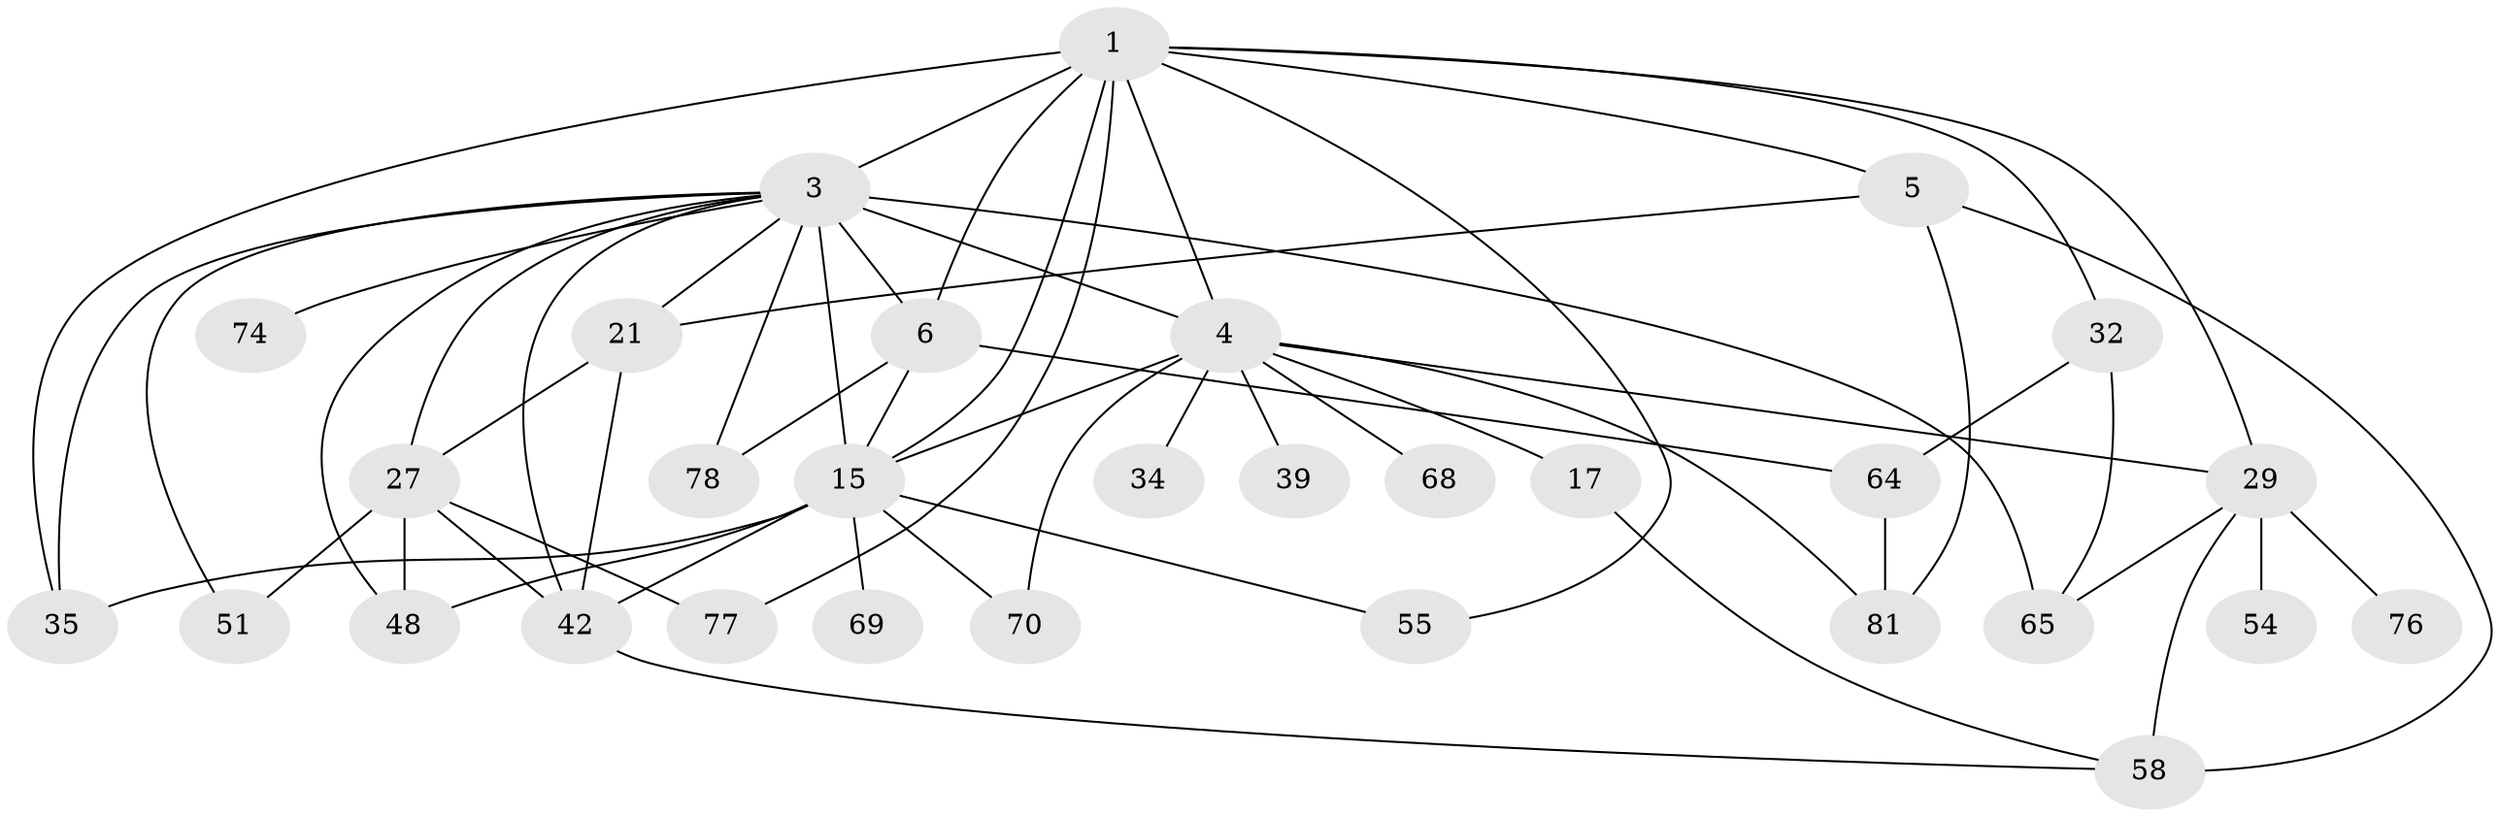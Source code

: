 // original degree distribution, {9: 0.01, 4: 0.09, 8: 0.01, 7: 0.02, 5: 0.06, 3: 0.16, 2: 0.35, 6: 0.05, 1: 0.25}
// Generated by graph-tools (version 1.1) at 2025/16/03/04/25 18:16:49]
// undirected, 30 vertices, 57 edges
graph export_dot {
graph [start="1"]
  node [color=gray90,style=filled];
  1 [super="+8+19+2+91"];
  3 [super="+13+10+7"];
  4 [super="+20+11+25+79+24+12"];
  5 [super="+26+41+16+56"];
  6 [super="+52+14+37"];
  15 [super="+22+28+63+38"];
  17 [super="+23"];
  21 [super="+49+30+73"];
  27 [super="+40+83+96"];
  29 [super="+31+44+95+43"];
  32 [super="+66"];
  34;
  35 [super="+57"];
  39 [super="+72"];
  42 [super="+82+62"];
  48;
  51;
  54;
  55;
  58 [super="+84+59"];
  64 [super="+93"];
  65 [super="+86+71"];
  68;
  69;
  70 [super="+90"];
  74;
  76;
  77 [super="+88"];
  78;
  81;
  1 -- 3 [weight=2];
  1 -- 4;
  1 -- 6;
  1 -- 32;
  1 -- 15;
  1 -- 77;
  1 -- 29;
  1 -- 35;
  1 -- 5;
  1 -- 55;
  3 -- 42;
  3 -- 51;
  3 -- 15 [weight=3];
  3 -- 27;
  3 -- 35;
  3 -- 6;
  3 -- 4 [weight=2];
  3 -- 65;
  3 -- 74;
  3 -- 78;
  3 -- 48;
  3 -- 21;
  4 -- 68;
  4 -- 81;
  4 -- 34;
  4 -- 17;
  4 -- 70;
  4 -- 39;
  4 -- 29;
  4 -- 15;
  5 -- 81;
  5 -- 58;
  5 -- 21;
  6 -- 64;
  6 -- 78;
  6 -- 15;
  15 -- 48;
  15 -- 35;
  15 -- 55;
  15 -- 69;
  15 -- 70;
  15 -- 42;
  17 -- 58;
  21 -- 42;
  21 -- 27 [weight=2];
  27 -- 48;
  27 -- 51;
  27 -- 77;
  27 -- 42;
  29 -- 54;
  29 -- 58 [weight=3];
  29 -- 76;
  29 -- 65;
  32 -- 64;
  32 -- 65;
  42 -- 58;
  64 -- 81;
}
